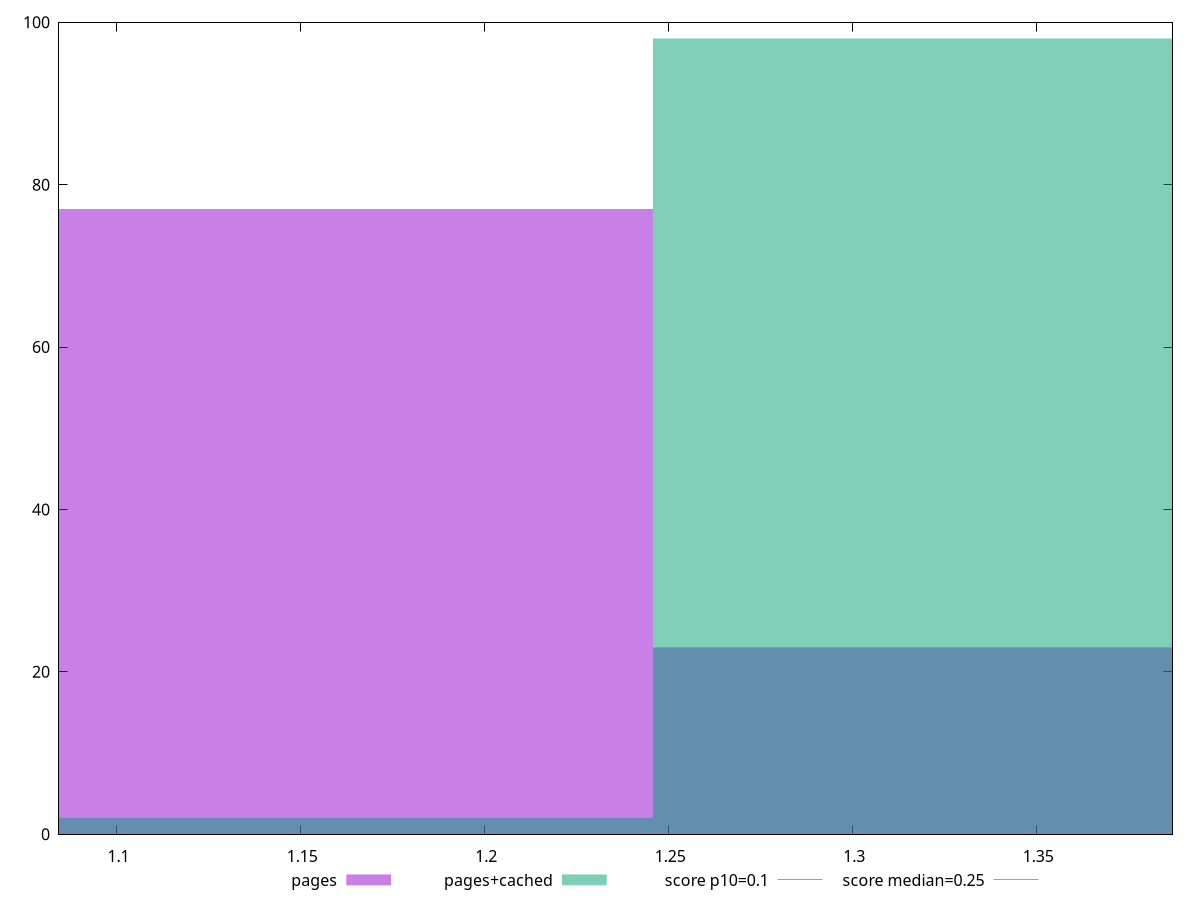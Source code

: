 reset

$pages <<EOF
1.1627799324446633 77
1.3288913513653293 23
EOF

$pagesCached <<EOF
1.3288913513653293 98
1.1627799324446633 2
EOF

set key outside below
set boxwidth 0.16611141892066617
set xrange [1.0843936581081814:1.3870643259684245]
set yrange [0:100]
set trange [0:100]
set style fill transparent solid 0.5 noborder

set parametric
set terminal svg size 640, 500 enhanced background rgb 'white'
set output "reprap/cumulative-layout-shift/comparison/histogram/0_vs_1.svg"

plot $pages title "pages" with boxes, \
     $pagesCached title "pages+cached" with boxes, \
     0.1,t title "score p10=0.1", \
     0.25,t title "score median=0.25"

reset
